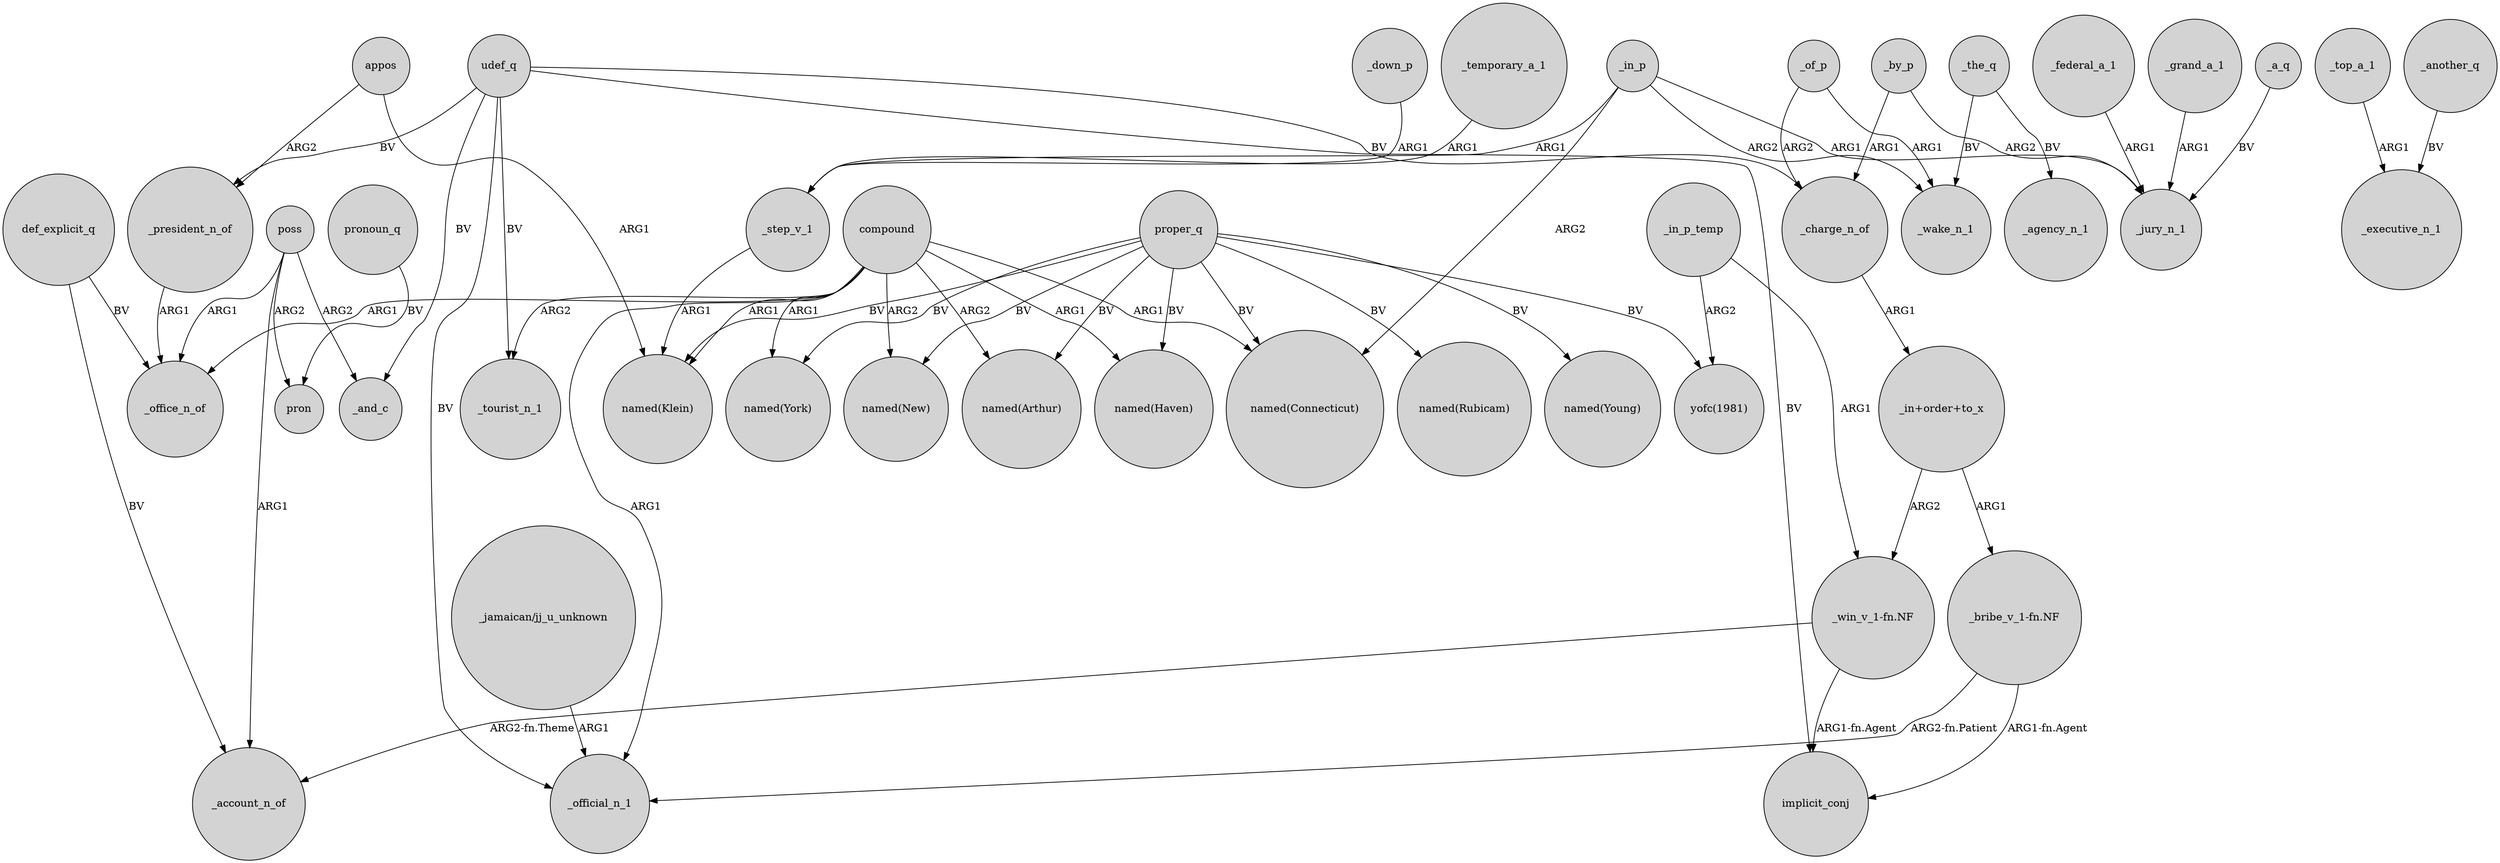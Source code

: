 digraph {
	node [shape=circle style=filled]
	_step_v_1 -> "named(Klein)" [label=ARG1]
	_the_q -> _agency_n_1 [label=BV]
	_in_p_temp -> "_win_v_1-fn.NF" [label=ARG1]
	_in_p -> _step_v_1 [label=ARG1]
	proper_q -> "named(Haven)" [label=BV]
	_top_a_1 -> _executive_n_1 [label=ARG1]
	poss -> _and_c [label=ARG2]
	compound -> "named(New)" [label=ARG2]
	poss -> pron [label=ARG2]
	_the_q -> _wake_n_1 [label=BV]
	appos -> "named(Klein)" [label=ARG1]
	proper_q -> "named(New)" [label=BV]
	compound -> "named(Haven)" [label=ARG1]
	_by_p -> _charge_n_of [label=ARG1]
	proper_q -> "named(Rubicam)" [label=BV]
	def_explicit_q -> _office_n_of [label=BV]
	_in_p -> _jury_n_1 [label=ARG1]
	compound -> _office_n_of [label=ARG1]
	_by_p -> _jury_n_1 [label=ARG2]
	udef_q -> implicit_conj [label=BV]
	udef_q -> _charge_n_of [label=BV]
	"_bribe_v_1-fn.NF" -> _official_n_1 [label="ARG2-fn.Patient"]
	_grand_a_1 -> _jury_n_1 [label=ARG1]
	udef_q -> _tourist_n_1 [label=BV]
	appos -> _president_n_of [label=ARG2]
	pronoun_q -> pron [label=BV]
	poss -> _account_n_of [label=ARG1]
	_temporary_a_1 -> _step_v_1 [label=ARG1]
	_of_p -> _wake_n_1 [label=ARG1]
	compound -> _tourist_n_1 [label=ARG2]
	compound -> "named(York)" [label=ARG1]
	"_jamaican/jj_u_unknown" -> _official_n_1 [label=ARG1]
	"_in+order+to_x" -> "_bribe_v_1-fn.NF" [label=ARG1]
	_in_p -> _wake_n_1 [label=ARG2]
	udef_q -> _president_n_of [label=BV]
	_down_p -> _step_v_1 [label=ARG1]
	udef_q -> _official_n_1 [label=BV]
	"_in+order+to_x" -> "_win_v_1-fn.NF" [label=ARG2]
	"_win_v_1-fn.NF" -> implicit_conj [label="ARG1-fn.Agent"]
	def_explicit_q -> _account_n_of [label=BV]
	_of_p -> _charge_n_of [label=ARG2]
	poss -> _office_n_of [label=ARG1]
	_in_p_temp -> "yofc(1981)" [label=ARG2]
	proper_q -> "yofc(1981)" [label=BV]
	compound -> _official_n_1 [label=ARG1]
	compound -> "named(Klein)" [label=ARG1]
	_charge_n_of -> "_in+order+to_x" [label=ARG1]
	_a_q -> _jury_n_1 [label=BV]
	_in_p -> "named(Connecticut)" [label=ARG2]
	_another_q -> _executive_n_1 [label=BV]
	"_bribe_v_1-fn.NF" -> implicit_conj [label="ARG1-fn.Agent"]
	proper_q -> "named(Klein)" [label=BV]
	proper_q -> "named(Young)" [label=BV]
	proper_q -> "named(Connecticut)" [label=BV]
	"_win_v_1-fn.NF" -> _account_n_of [label="ARG2-fn.Theme"]
	compound -> "named(Arthur)" [label=ARG2]
	udef_q -> _and_c [label=BV]
	proper_q -> "named(York)" [label=BV]
	_federal_a_1 -> _jury_n_1 [label=ARG1]
	compound -> "named(Connecticut)" [label=ARG1]
	_president_n_of -> _office_n_of [label=ARG1]
	proper_q -> "named(Arthur)" [label=BV]
}
